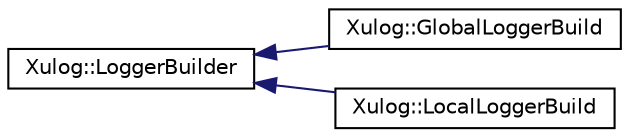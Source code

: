 digraph "Graphical Class Hierarchy"
{
 // LATEX_PDF_SIZE
  edge [fontname="Helvetica",fontsize="10",labelfontname="Helvetica",labelfontsize="10"];
  node [fontname="Helvetica",fontsize="10",shape=record];
  rankdir="LR";
  Node0 [label="Xulog::LoggerBuilder",height=0.2,width=0.4,color="black", fillcolor="white", style="filled",URL="$class_xulog_1_1_logger_builder.html",tooltip="日志器建造者"];
  Node0 -> Node1 [dir="back",color="midnightblue",fontsize="10",style="solid",fontname="Helvetica"];
  Node1 [label="Xulog::GlobalLoggerBuild",height=0.2,width=0.4,color="black", fillcolor="white", style="filled",URL="$class_xulog_1_1_global_logger_build.html",tooltip="全局日志器建造者"];
  Node0 -> Node2 [dir="back",color="midnightblue",fontsize="10",style="solid",fontname="Helvetica"];
  Node2 [label="Xulog::LocalLoggerBuild",height=0.2,width=0.4,color="black", fillcolor="white", style="filled",URL="$class_xulog_1_1_local_logger_build.html",tooltip="局部日志器建造者"];
}
